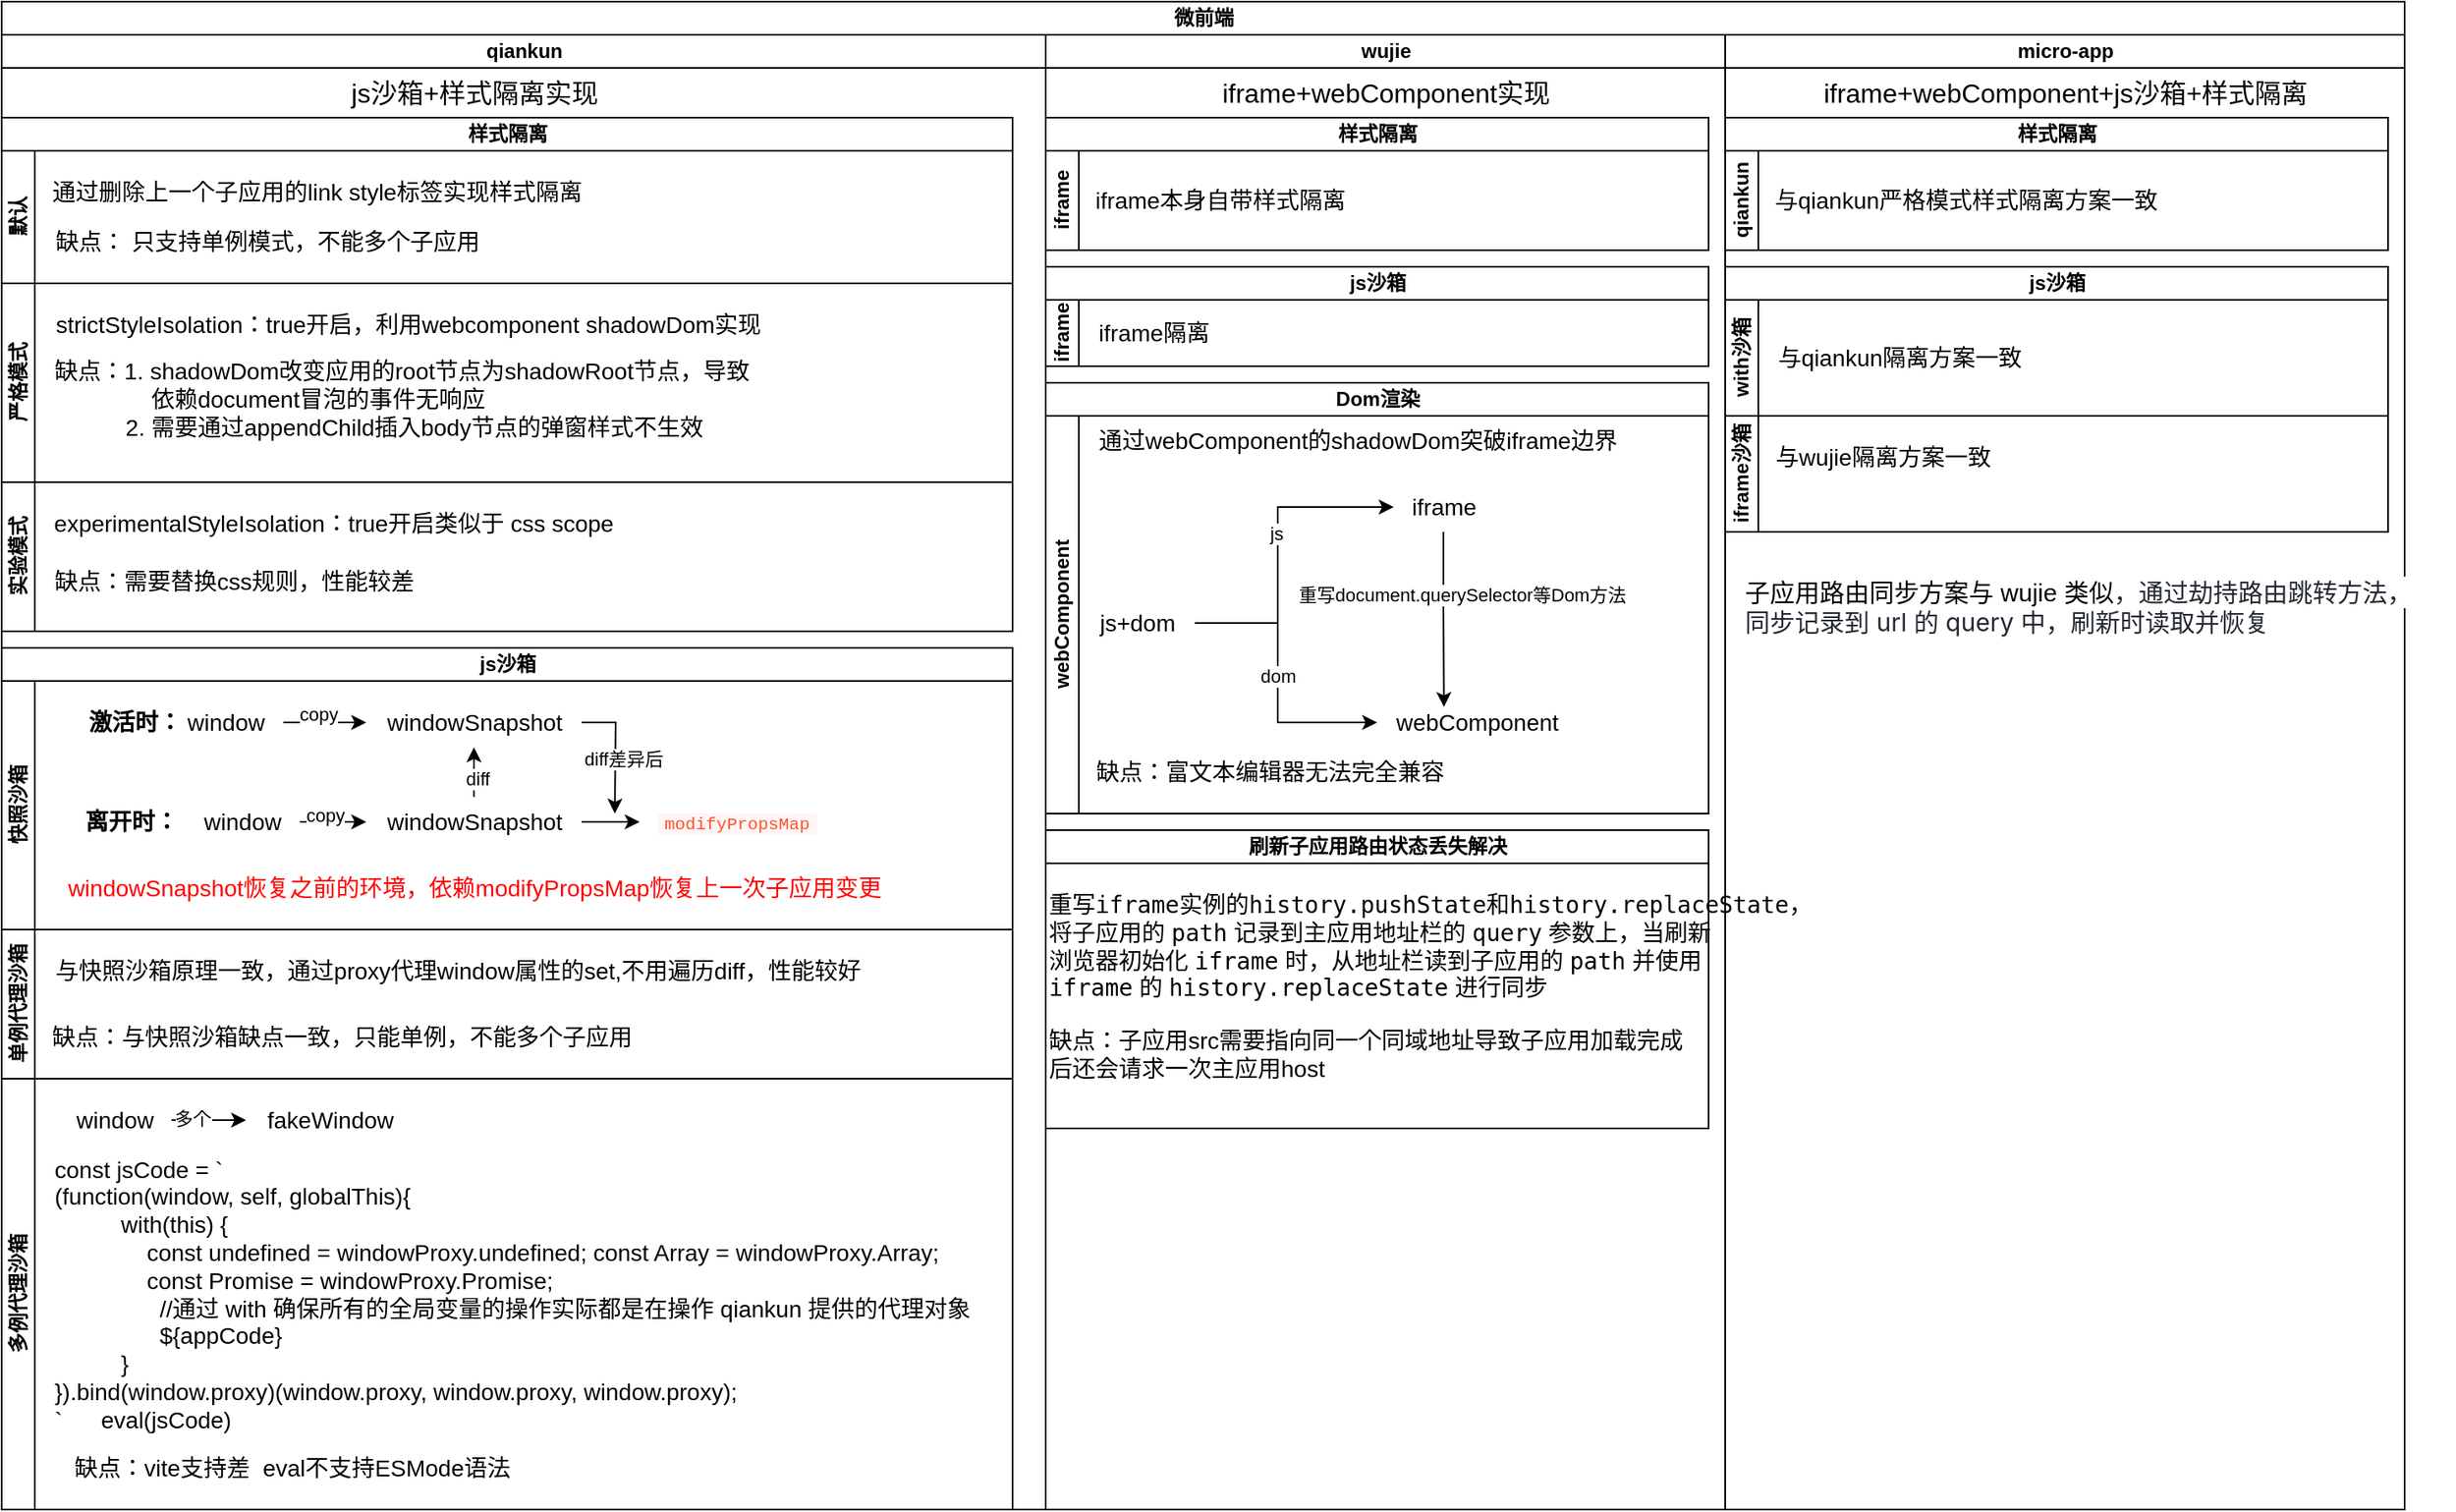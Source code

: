 <mxfile version="22.0.3" type="device">
  <diagram name="第 1 页" id="J6mjYwU12fVmkDpsJyx1">
    <mxGraphModel dx="1927" dy="710" grid="1" gridSize="10" guides="1" tooltips="1" connect="1" arrows="1" fold="1" page="1" pageScale="1" pageWidth="827" pageHeight="1169" math="0" shadow="0">
      <root>
        <mxCell id="0" />
        <mxCell id="1" parent="0" />
        <mxCell id="BgOZ6YaqCLX1gB_HSEzB-5" value="微前端" style="swimlane;childLayout=stackLayout;resizeParent=1;resizeParentMax=0;startSize=20;html=1;movable=1;resizable=1;rotatable=1;deletable=1;editable=1;locked=0;connectable=1;" parent="1" vertex="1">
          <mxGeometry x="-800" y="40" width="1450" height="910" as="geometry" />
        </mxCell>
        <mxCell id="BgOZ6YaqCLX1gB_HSEzB-6" value="qiankun" style="swimlane;startSize=20;html=1;movable=1;resizable=1;rotatable=1;deletable=1;editable=1;locked=0;connectable=1;align=center;" parent="BgOZ6YaqCLX1gB_HSEzB-5" vertex="1">
          <mxGeometry y="20" width="630" height="890" as="geometry">
            <mxRectangle y="20" width="40" height="890" as="alternateBounds" />
          </mxGeometry>
        </mxCell>
        <mxCell id="BgOZ6YaqCLX1gB_HSEzB-10" value="&lt;font style=&quot;font-size: 16px;&quot;&gt;js沙箱+样式隔离实现&lt;/font&gt;" style="text;html=1;align=center;verticalAlign=middle;resizable=0;points=[];autosize=1;" parent="BgOZ6YaqCLX1gB_HSEzB-6" vertex="1">
          <mxGeometry x="200" y="20" width="170" height="30" as="geometry" />
        </mxCell>
        <mxCell id="BgOZ6YaqCLX1gB_HSEzB-27" value="样式隔离" style="swimlane;childLayout=stackLayout;resizeParent=1;resizeParentMax=0;horizontal=1;startSize=20;horizontalStack=0;html=1;" parent="BgOZ6YaqCLX1gB_HSEzB-6" vertex="1">
          <mxGeometry y="50" width="610" height="310" as="geometry">
            <mxRectangle y="60" width="90" height="30" as="alternateBounds" />
          </mxGeometry>
        </mxCell>
        <mxCell id="BgOZ6YaqCLX1gB_HSEzB-28" value="默认" style="swimlane;startSize=20;horizontal=0;html=1;" parent="BgOZ6YaqCLX1gB_HSEzB-27" vertex="1">
          <mxGeometry y="20" width="610" height="80" as="geometry">
            <mxRectangle y="20" width="670" height="30" as="alternateBounds" />
          </mxGeometry>
        </mxCell>
        <mxCell id="BgOZ6YaqCLX1gB_HSEzB-31" value="&lt;font style=&quot;font-size: 14px;&quot;&gt;通过删除上一个子应用的link style标签实现样式隔离&lt;/font&gt;" style="text;html=1;align=center;verticalAlign=middle;resizable=0;points=[];autosize=1;strokeColor=none;fillColor=none;" parent="BgOZ6YaqCLX1gB_HSEzB-28" vertex="1">
          <mxGeometry x="20" y="10" width="340" height="30" as="geometry" />
        </mxCell>
        <mxCell id="BgOZ6YaqCLX1gB_HSEzB-32" value="&lt;font style=&quot;font-size: 14px;&quot;&gt;缺点： 只支持单例模式，不能多个子应用&lt;/font&gt;" style="text;html=1;align=center;verticalAlign=middle;resizable=0;points=[];autosize=1;strokeColor=none;fillColor=none;" parent="BgOZ6YaqCLX1gB_HSEzB-28" vertex="1">
          <mxGeometry x="20" y="40" width="280" height="30" as="geometry" />
        </mxCell>
        <mxCell id="BgOZ6YaqCLX1gB_HSEzB-29" value="严格模式" style="swimlane;startSize=20;horizontal=0;html=1;" parent="BgOZ6YaqCLX1gB_HSEzB-27" vertex="1">
          <mxGeometry y="100" width="610" height="120" as="geometry">
            <mxRectangle y="50" width="670" height="30" as="alternateBounds" />
          </mxGeometry>
        </mxCell>
        <mxCell id="BgOZ6YaqCLX1gB_HSEzB-33" value="&lt;font style=&quot;font-size: 14px;&quot;&gt;strictStyleIsolation：true开启，利用webcomponent shadowDom实现&lt;/font&gt;" style="text;html=1;align=center;verticalAlign=middle;resizable=0;points=[];autosize=1;strokeColor=none;fillColor=none;" parent="BgOZ6YaqCLX1gB_HSEzB-29" vertex="1">
          <mxGeometry x="20" y="10" width="450" height="30" as="geometry" />
        </mxCell>
        <mxCell id="BgOZ6YaqCLX1gB_HSEzB-34" value="&lt;font style=&quot;font-size: 14px;&quot;&gt;缺点：1. shadowDom改变应用的root节点为shadowRoot节点，导致&lt;br&gt;&lt;div style=&quot;&quot;&gt;&lt;span style=&quot;background-color: initial;&quot;&gt;&lt;span style=&quot;white-space: pre;&quot;&gt;&#x9;&lt;/span&gt;&amp;nbsp; &amp;nbsp; &amp;nbsp; &amp;nbsp;依赖document冒泡的事件无响应&lt;/span&gt;&lt;/div&gt;&lt;/font&gt;&lt;div style=&quot;font-size: 14px;&quot;&gt;&lt;span style=&quot;background-color: initial;&quot;&gt;&lt;font style=&quot;font-size: 14px;&quot;&gt;&lt;span style=&quot;white-space: pre;&quot;&gt;&#x9;&lt;/span&gt;&amp;nbsp; &amp;nbsp;2. 需要通过appendChild插入body节点的弹窗样式不生效&lt;/font&gt;&lt;/span&gt;&lt;/div&gt;" style="text;html=1;align=left;verticalAlign=middle;resizable=0;points=[];autosize=1;strokeColor=none;fillColor=none;" parent="BgOZ6YaqCLX1gB_HSEzB-29" vertex="1">
          <mxGeometry x="30" y="40" width="440" height="60" as="geometry" />
        </mxCell>
        <mxCell id="BgOZ6YaqCLX1gB_HSEzB-30" value="实验模式" style="swimlane;startSize=20;horizontal=0;html=1;" parent="BgOZ6YaqCLX1gB_HSEzB-27" vertex="1">
          <mxGeometry y="220" width="610" height="90" as="geometry">
            <mxRectangle y="80" width="670" height="30" as="alternateBounds" />
          </mxGeometry>
        </mxCell>
        <mxCell id="BgOZ6YaqCLX1gB_HSEzB-35" value="&lt;font style=&quot;font-size: 14px;&quot;&gt;experimentalStyleIsolation：true开启类似于 css scope&lt;/font&gt;" style="text;html=1;align=center;verticalAlign=middle;resizable=0;points=[];autosize=1;strokeColor=none;fillColor=none;" parent="BgOZ6YaqCLX1gB_HSEzB-30" vertex="1">
          <mxGeometry x="20" y="10" width="360" height="30" as="geometry" />
        </mxCell>
        <mxCell id="BgOZ6YaqCLX1gB_HSEzB-36" value="&lt;font style=&quot;font-size: 14px;&quot;&gt;缺点：需要替换css规则，性能较差&lt;/font&gt;" style="text;html=1;align=center;verticalAlign=middle;resizable=0;points=[];autosize=1;strokeColor=none;fillColor=none;" parent="BgOZ6YaqCLX1gB_HSEzB-30" vertex="1">
          <mxGeometry x="20" y="45" width="240" height="30" as="geometry" />
        </mxCell>
        <mxCell id="Gj8yI_mgtx7UsbcGv7XO-1" value="js沙箱" style="swimlane;childLayout=stackLayout;resizeParent=1;resizeParentMax=0;horizontal=1;startSize=20;horizontalStack=0;html=1;" vertex="1" parent="BgOZ6YaqCLX1gB_HSEzB-6">
          <mxGeometry y="370" width="610" height="520" as="geometry" />
        </mxCell>
        <mxCell id="Gj8yI_mgtx7UsbcGv7XO-2" value="快照沙箱" style="swimlane;startSize=20;horizontal=0;html=1;" vertex="1" parent="Gj8yI_mgtx7UsbcGv7XO-1">
          <mxGeometry y="20" width="610" height="150" as="geometry" />
        </mxCell>
        <mxCell id="Gj8yI_mgtx7UsbcGv7XO-13" value="" style="group" vertex="1" connectable="0" parent="Gj8yI_mgtx7UsbcGv7XO-2">
          <mxGeometry x="20" y="10" width="330" height="70" as="geometry" />
        </mxCell>
        <mxCell id="Gj8yI_mgtx7UsbcGv7XO-9" value="" style="group" vertex="1" connectable="0" parent="Gj8yI_mgtx7UsbcGv7XO-13">
          <mxGeometry x="80" width="250" height="70" as="geometry" />
        </mxCell>
        <mxCell id="Gj8yI_mgtx7UsbcGv7XO-5" value="&lt;font style=&quot;font-size: 14px;&quot;&gt;window&lt;/font&gt;" style="text;html=1;align=center;verticalAlign=middle;resizable=0;points=[];autosize=1;strokeColor=none;fillColor=none;" vertex="1" parent="Gj8yI_mgtx7UsbcGv7XO-9">
          <mxGeometry width="70" height="30" as="geometry" />
        </mxCell>
        <mxCell id="Gj8yI_mgtx7UsbcGv7XO-38" style="edgeStyle=orthogonalEdgeStyle;rounded=0;orthogonalLoop=1;jettySize=auto;html=1;" edge="1" parent="Gj8yI_mgtx7UsbcGv7XO-9" source="Gj8yI_mgtx7UsbcGv7XO-6">
          <mxGeometry relative="1" as="geometry">
            <mxPoint x="270" y="70" as="targetPoint" />
          </mxGeometry>
        </mxCell>
        <mxCell id="Gj8yI_mgtx7UsbcGv7XO-39" value="diff差异后" style="edgeLabel;html=1;align=center;verticalAlign=middle;resizable=0;points=[];" vertex="1" connectable="0" parent="Gj8yI_mgtx7UsbcGv7XO-38">
          <mxGeometry x="0.116" y="4" relative="1" as="geometry">
            <mxPoint as="offset" />
          </mxGeometry>
        </mxCell>
        <mxCell id="Gj8yI_mgtx7UsbcGv7XO-6" value="&lt;font style=&quot;font-size: 14px;&quot;&gt;windowSnapshot&lt;/font&gt;" style="text;html=1;align=center;verticalAlign=middle;resizable=0;points=[];autosize=1;strokeColor=none;fillColor=none;" vertex="1" parent="Gj8yI_mgtx7UsbcGv7XO-9">
          <mxGeometry x="120" width="130" height="30" as="geometry" />
        </mxCell>
        <mxCell id="Gj8yI_mgtx7UsbcGv7XO-7" value="" style="edgeStyle=orthogonalEdgeStyle;rounded=0;orthogonalLoop=1;jettySize=auto;html=1;" edge="1" parent="Gj8yI_mgtx7UsbcGv7XO-9" source="Gj8yI_mgtx7UsbcGv7XO-5" target="Gj8yI_mgtx7UsbcGv7XO-6">
          <mxGeometry relative="1" as="geometry" />
        </mxCell>
        <mxCell id="Gj8yI_mgtx7UsbcGv7XO-8" value="copy" style="edgeLabel;html=1;align=center;verticalAlign=middle;resizable=0;points=[];" vertex="1" connectable="0" parent="Gj8yI_mgtx7UsbcGv7XO-7">
          <mxGeometry x="-0.183" y="5" relative="1" as="geometry">
            <mxPoint as="offset" />
          </mxGeometry>
        </mxCell>
        <mxCell id="Gj8yI_mgtx7UsbcGv7XO-12" value="&lt;font style=&quot;font-size: 14px;&quot;&gt;&lt;b&gt;激活时：&lt;/b&gt;&lt;/font&gt;" style="text;html=1;align=center;verticalAlign=middle;resizable=0;points=[];autosize=1;strokeColor=none;fillColor=none;" vertex="1" parent="Gj8yI_mgtx7UsbcGv7XO-9">
          <mxGeometry x="-60" width="80" height="30" as="geometry" />
        </mxCell>
        <mxCell id="Gj8yI_mgtx7UsbcGv7XO-26" value="" style="group" vertex="1" connectable="0" parent="Gj8yI_mgtx7UsbcGv7XO-9">
          <mxGeometry x="15" y="60" width="235" height="30" as="geometry" />
        </mxCell>
        <mxCell id="Gj8yI_mgtx7UsbcGv7XO-16" value="&lt;font style=&quot;font-size: 14px;&quot;&gt;window&lt;/font&gt;" style="text;html=1;align=center;verticalAlign=middle;resizable=0;points=[];autosize=1;strokeColor=none;fillColor=none;" vertex="1" parent="Gj8yI_mgtx7UsbcGv7XO-26">
          <mxGeometry x="-5" width="70" height="30" as="geometry" />
        </mxCell>
        <mxCell id="Gj8yI_mgtx7UsbcGv7XO-22" value="&lt;font style=&quot;font-size: 14px;&quot;&gt;windowSnapshot&lt;/font&gt;" style="text;html=1;align=center;verticalAlign=middle;resizable=0;points=[];autosize=1;strokeColor=none;fillColor=none;" vertex="1" parent="Gj8yI_mgtx7UsbcGv7XO-26">
          <mxGeometry x="105" width="130" height="30" as="geometry" />
        </mxCell>
        <mxCell id="Gj8yI_mgtx7UsbcGv7XO-23" value="" style="edgeStyle=orthogonalEdgeStyle;rounded=0;orthogonalLoop=1;jettySize=auto;html=1;" edge="1" parent="Gj8yI_mgtx7UsbcGv7XO-26" source="Gj8yI_mgtx7UsbcGv7XO-16" target="Gj8yI_mgtx7UsbcGv7XO-22">
          <mxGeometry relative="1" as="geometry" />
        </mxCell>
        <mxCell id="Gj8yI_mgtx7UsbcGv7XO-25" value="copy" style="edgeLabel;html=1;align=center;verticalAlign=middle;resizable=0;points=[];" vertex="1" connectable="0" parent="Gj8yI_mgtx7UsbcGv7XO-23">
          <mxGeometry x="-0.283" y="4" relative="1" as="geometry">
            <mxPoint as="offset" />
          </mxGeometry>
        </mxCell>
        <mxCell id="Gj8yI_mgtx7UsbcGv7XO-27" value="" style="edgeStyle=orthogonalEdgeStyle;rounded=0;orthogonalLoop=1;jettySize=auto;html=1;" edge="1" parent="Gj8yI_mgtx7UsbcGv7XO-9" source="Gj8yI_mgtx7UsbcGv7XO-22" target="Gj8yI_mgtx7UsbcGv7XO-6">
          <mxGeometry relative="1" as="geometry" />
        </mxCell>
        <mxCell id="Gj8yI_mgtx7UsbcGv7XO-28" value="diff" style="edgeLabel;html=1;align=center;verticalAlign=middle;resizable=0;points=[];" vertex="1" connectable="0" parent="Gj8yI_mgtx7UsbcGv7XO-27">
          <mxGeometry x="0.24" y="-2" relative="1" as="geometry">
            <mxPoint as="offset" />
          </mxGeometry>
        </mxCell>
        <mxCell id="Gj8yI_mgtx7UsbcGv7XO-14" value="&lt;font style=&quot;font-size: 14px;&quot;&gt;&lt;b&gt;离开时：&lt;/b&gt;&lt;/font&gt;" style="text;html=1;align=center;verticalAlign=middle;resizable=0;points=[];autosize=1;strokeColor=none;fillColor=none;" vertex="1" parent="Gj8yI_mgtx7UsbcGv7XO-13">
          <mxGeometry x="17.5" y="60" width="80" height="30" as="geometry" />
        </mxCell>
        <mxCell id="Gj8yI_mgtx7UsbcGv7XO-29" value="&lt;code style=&quot;font-family: Menlo, Monaco, Consolas, &amp;quot;Courier New&amp;quot;, monospace; font-size: 0.87em; word-break: break-word; border-radius: 2px; overflow-x: auto; background-color: rgb(255, 245, 245); color: rgb(255, 80, 44); padding: 0.065em 0.4em; text-align: left;&quot;&gt;modifyPropsMap&lt;/code&gt;&amp;nbsp;" style="text;html=1;align=center;verticalAlign=middle;resizable=0;points=[];autosize=1;strokeColor=none;fillColor=none;" vertex="1" parent="Gj8yI_mgtx7UsbcGv7XO-2">
          <mxGeometry x="385" y="70" width="120" height="30" as="geometry" />
        </mxCell>
        <mxCell id="Gj8yI_mgtx7UsbcGv7XO-30" value="" style="edgeStyle=orthogonalEdgeStyle;rounded=0;orthogonalLoop=1;jettySize=auto;html=1;" edge="1" parent="Gj8yI_mgtx7UsbcGv7XO-2" source="Gj8yI_mgtx7UsbcGv7XO-22" target="Gj8yI_mgtx7UsbcGv7XO-29">
          <mxGeometry relative="1" as="geometry" />
        </mxCell>
        <mxCell id="Gj8yI_mgtx7UsbcGv7XO-35" value="&lt;font color=&quot;#ff0000&quot; style=&quot;font-size: 14px;&quot;&gt;windowSnapshot恢复之前的环境，依赖modifyPropsMap恢复上一次子应用变更&lt;/font&gt;" style="text;html=1;align=center;verticalAlign=middle;resizable=0;points=[];autosize=1;strokeColor=none;fillColor=none;" vertex="1" parent="Gj8yI_mgtx7UsbcGv7XO-2">
          <mxGeometry x="30" y="110" width="510" height="30" as="geometry" />
        </mxCell>
        <mxCell id="Gj8yI_mgtx7UsbcGv7XO-3" value="单例代理沙箱" style="swimlane;startSize=20;horizontal=0;html=1;" vertex="1" parent="Gj8yI_mgtx7UsbcGv7XO-1">
          <mxGeometry y="170" width="610" height="90" as="geometry" />
        </mxCell>
        <mxCell id="Gj8yI_mgtx7UsbcGv7XO-41" value="&lt;font style=&quot;font-size: 14px;&quot;&gt;缺点：与快照沙箱缺点一致，只能单例，不能多个子应用&lt;/font&gt;" style="text;html=1;align=center;verticalAlign=middle;resizable=0;points=[];autosize=1;strokeColor=none;fillColor=none;" vertex="1" parent="Gj8yI_mgtx7UsbcGv7XO-3">
          <mxGeometry x="20" y="50" width="370" height="30" as="geometry" />
        </mxCell>
        <mxCell id="Gj8yI_mgtx7UsbcGv7XO-40" value="&lt;font style=&quot;font-size: 14px;&quot;&gt;与快照沙箱原理一致，通过proxy代理window属性的set,不用遍历diff，性能较好&lt;/font&gt;" style="text;html=1;align=center;verticalAlign=middle;resizable=0;points=[];autosize=1;strokeColor=none;fillColor=none;" vertex="1" parent="Gj8yI_mgtx7UsbcGv7XO-3">
          <mxGeometry x="20" y="10" width="510" height="30" as="geometry" />
        </mxCell>
        <mxCell id="Gj8yI_mgtx7UsbcGv7XO-4" value="多例代理沙箱" style="swimlane;startSize=20;horizontal=0;html=1;" vertex="1" parent="Gj8yI_mgtx7UsbcGv7XO-1">
          <mxGeometry y="260" width="610" height="260" as="geometry" />
        </mxCell>
        <mxCell id="Gj8yI_mgtx7UsbcGv7XO-49" value="&lt;font style=&quot;font-size: 14px;&quot;&gt;缺点：vite支持差&amp;nbsp; eval不支持ESMode语法&lt;/font&gt;" style="text;html=1;align=center;verticalAlign=middle;resizable=0;points=[];autosize=1;strokeColor=none;fillColor=none;" vertex="1" parent="Gj8yI_mgtx7UsbcGv7XO-4">
          <mxGeometry x="30" y="220" width="290" height="30" as="geometry" />
        </mxCell>
        <mxCell id="Gj8yI_mgtx7UsbcGv7XO-43" value="&lt;font style=&quot;font-size: 14px;&quot;&gt;fakeWindow&lt;/font&gt;" style="text;html=1;align=center;verticalAlign=middle;resizable=0;points=[];autosize=1;strokeColor=none;fillColor=none;" vertex="1" parent="Gj8yI_mgtx7UsbcGv7XO-4">
          <mxGeometry x="147.5" y="10" width="100" height="30" as="geometry" />
        </mxCell>
        <mxCell id="Gj8yI_mgtx7UsbcGv7XO-44" value="" style="edgeStyle=orthogonalEdgeStyle;rounded=0;orthogonalLoop=1;jettySize=auto;html=1;" edge="1" parent="Gj8yI_mgtx7UsbcGv7XO-4" source="Gj8yI_mgtx7UsbcGv7XO-42" target="Gj8yI_mgtx7UsbcGv7XO-43">
          <mxGeometry relative="1" as="geometry" />
        </mxCell>
        <mxCell id="Gj8yI_mgtx7UsbcGv7XO-45" value="多个" style="edgeLabel;html=1;align=center;verticalAlign=middle;resizable=0;points=[];" vertex="1" connectable="0" parent="Gj8yI_mgtx7UsbcGv7XO-44">
          <mxGeometry x="-0.456" y="1" relative="1" as="geometry">
            <mxPoint as="offset" />
          </mxGeometry>
        </mxCell>
        <mxCell id="Gj8yI_mgtx7UsbcGv7XO-42" value="&lt;font style=&quot;font-size: 14px;&quot;&gt;window&lt;/font&gt;" style="text;html=1;align=center;verticalAlign=middle;resizable=0;points=[];autosize=1;strokeColor=none;fillColor=none;" vertex="1" parent="Gj8yI_mgtx7UsbcGv7XO-4">
          <mxGeometry x="32.5" y="10" width="70" height="30" as="geometry" />
        </mxCell>
        <mxCell id="Gj8yI_mgtx7UsbcGv7XO-47" value="&lt;div style=&quot;font-size: 14px;&quot;&gt;&lt;span style=&quot;background-color: initial;&quot;&gt;const jsCode = `&lt;/span&gt;&lt;br&gt;&lt;/div&gt;&lt;div style=&quot;font-size: 14px;&quot;&gt;&lt;div&gt;(function(window, self, globalThis){&lt;/div&gt;&lt;/div&gt;&lt;blockquote style=&quot;margin: 0 0 0 40px; border: none; padding: 0px;&quot;&gt;&lt;div style=&quot;font-size: 14px;&quot;&gt;&lt;div style=&quot;border-color: var(--border-color);&quot;&gt;&lt;font style=&quot;border-color: var(--border-color);&quot;&gt;with(this) {&lt;/font&gt;&lt;/div&gt;&lt;/div&gt;&lt;div style=&quot;font-size: 14px;&quot;&gt;&lt;div style=&quot;border-color: var(--border-color);&quot;&gt;&lt;font style=&quot;border-color: var(--border-color);&quot;&gt;&lt;span style=&quot;border-color: var(--border-color);&quot;&gt;&lt;span style=&quot;border-color: var(--border-color);&quot;&gt;&amp;nbsp;&amp;nbsp;&amp;nbsp;&amp;nbsp;&lt;/span&gt;&lt;/span&gt;const undefined = windowProxy.undefined; const Array = windowProxy.Array;&amp;nbsp;&lt;/font&gt;&lt;/div&gt;&lt;/div&gt;&lt;div style=&quot;font-size: 14px;&quot;&gt;&lt;div style=&quot;border-color: var(--border-color);&quot;&gt;&lt;font style=&quot;border-color: var(--border-color);&quot;&gt;&lt;span style=&quot;border-color: var(--border-color);&quot;&gt;&lt;span style=&quot;border-color: var(--border-color);&quot;&gt;&amp;nbsp;&amp;nbsp;&amp;nbsp;&amp;nbsp;&lt;/span&gt;&lt;/span&gt;const Promise = windowProxy.Promise;&lt;/font&gt;&lt;/div&gt;&lt;/div&gt;&lt;div style=&quot;font-size: 14px;&quot;&gt;&lt;div style=&quot;border-color: var(--border-color);&quot;&gt;&lt;font style=&quot;border-color: var(--border-color);&quot;&gt;&amp;nbsp;&amp;nbsp;&lt;span style=&quot;border-color: var(--border-color);&quot;&gt;&lt;span style=&quot;border-color: var(--border-color);&quot;&gt;&amp;nbsp;&amp;nbsp;&amp;nbsp;&amp;nbsp;&lt;/span&gt;&lt;/span&gt;//通过 with 确保所有的全局变量的操作实际都是在操作 qiankun 提供的代理对象&lt;/font&gt;&lt;/div&gt;&lt;/div&gt;&lt;div style=&quot;font-size: 14px;&quot;&gt;&lt;div style=&quot;border-color: var(--border-color);&quot;&gt;&lt;font style=&quot;border-color: var(--border-color);&quot;&gt;&amp;nbsp;&amp;nbsp;&lt;span style=&quot;border-color: var(--border-color);&quot;&gt;&lt;span style=&quot;border-color: var(--border-color);&quot;&gt;&amp;nbsp;&amp;nbsp;&amp;nbsp;&amp;nbsp;&lt;/span&gt;&lt;/span&gt;${appCode}&lt;/font&gt;&lt;/div&gt;&lt;/div&gt;&lt;div style=&quot;font-size: 14px;&quot;&gt;&lt;div style=&quot;border-color: var(--border-color);&quot;&gt;&lt;font style=&quot;border-color: var(--border-color);&quot;&gt;}&lt;/font&gt;&lt;/div&gt;&lt;/div&gt;&lt;/blockquote&gt;&lt;div style=&quot;font-size: 14px;&quot;&gt;&lt;div&gt;}).bind(window.proxy)(window.proxy, window.proxy, window.proxy);&lt;/div&gt;&lt;div&gt;`&amp;nbsp; &amp;nbsp; &amp;nbsp;&amp;nbsp;&lt;span style=&quot;background-color: initial;&quot;&gt;eval(jsCode)&lt;/span&gt;&lt;/div&gt;&lt;/div&gt;" style="text;html=1;align=left;verticalAlign=middle;resizable=0;points=[];autosize=1;strokeColor=none;fillColor=none;" vertex="1" parent="Gj8yI_mgtx7UsbcGv7XO-4">
          <mxGeometry x="30" y="40" width="580" height="180" as="geometry" />
        </mxCell>
        <mxCell id="BgOZ6YaqCLX1gB_HSEzB-7" value="wujie" style="swimlane;startSize=20;html=1;movable=1;resizable=1;rotatable=1;deletable=1;editable=1;locked=0;connectable=1;" parent="BgOZ6YaqCLX1gB_HSEzB-5" vertex="1">
          <mxGeometry x="630" y="20" width="410" height="890" as="geometry" />
        </mxCell>
        <mxCell id="Gj8yI_mgtx7UsbcGv7XO-50" value="&lt;span style=&quot;font-size: 16px;&quot;&gt;iframe+webComponent实现&lt;/span&gt;" style="text;html=1;align=center;verticalAlign=middle;resizable=0;points=[];autosize=1;strokeColor=none;fillColor=none;" vertex="1" parent="BgOZ6YaqCLX1gB_HSEzB-7">
          <mxGeometry x="95" y="20" width="220" height="30" as="geometry" />
        </mxCell>
        <mxCell id="Gj8yI_mgtx7UsbcGv7XO-56" value="js沙箱" style="swimlane;childLayout=stackLayout;resizeParent=1;resizeParentMax=0;horizontal=1;startSize=20;horizontalStack=0;html=1;" vertex="1" parent="BgOZ6YaqCLX1gB_HSEzB-7">
          <mxGeometry y="140" width="400" height="60" as="geometry" />
        </mxCell>
        <mxCell id="Gj8yI_mgtx7UsbcGv7XO-57" value="iframe" style="swimlane;startSize=20;horizontal=0;html=1;" vertex="1" parent="Gj8yI_mgtx7UsbcGv7XO-56">
          <mxGeometry y="20" width="400" height="40" as="geometry" />
        </mxCell>
        <mxCell id="Gj8yI_mgtx7UsbcGv7XO-58" value="&lt;font style=&quot;font-size: 14px;&quot;&gt;iframe隔离&lt;/font&gt;" style="text;html=1;align=center;verticalAlign=middle;resizable=0;points=[];autosize=1;strokeColor=none;fillColor=none;" vertex="1" parent="Gj8yI_mgtx7UsbcGv7XO-57">
          <mxGeometry x="20" y="5" width="90" height="30" as="geometry" />
        </mxCell>
        <mxCell id="Gj8yI_mgtx7UsbcGv7XO-59" value="Dom渲染" style="swimlane;childLayout=stackLayout;resizeParent=1;resizeParentMax=0;horizontal=1;startSize=20;horizontalStack=0;html=1;" vertex="1" parent="BgOZ6YaqCLX1gB_HSEzB-7">
          <mxGeometry y="210" width="400" height="260" as="geometry">
            <mxRectangle y="240" width="90" height="30" as="alternateBounds" />
          </mxGeometry>
        </mxCell>
        <mxCell id="Gj8yI_mgtx7UsbcGv7XO-60" value="webComponent" style="swimlane;startSize=20;horizontal=0;html=1;" vertex="1" parent="Gj8yI_mgtx7UsbcGv7XO-59">
          <mxGeometry y="20" width="400" height="240" as="geometry">
            <mxRectangle y="20" width="480" height="30" as="alternateBounds" />
          </mxGeometry>
        </mxCell>
        <mxCell id="Gj8yI_mgtx7UsbcGv7XO-61" value="&lt;span style=&quot;font-size: 14px;&quot;&gt;通过webComponent的shadowDom突破iframe边界&amp;nbsp;&lt;/span&gt;" style="text;html=1;align=center;verticalAlign=middle;resizable=0;points=[];autosize=1;strokeColor=none;fillColor=none;" vertex="1" parent="Gj8yI_mgtx7UsbcGv7XO-60">
          <mxGeometry x="20" width="340" height="30" as="geometry" />
        </mxCell>
        <mxCell id="Gj8yI_mgtx7UsbcGv7XO-66" value="" style="edgeStyle=orthogonalEdgeStyle;rounded=0;orthogonalLoop=1;jettySize=auto;html=1;" edge="1" parent="Gj8yI_mgtx7UsbcGv7XO-60" source="Gj8yI_mgtx7UsbcGv7XO-62" target="Gj8yI_mgtx7UsbcGv7XO-64">
          <mxGeometry relative="1" as="geometry">
            <Array as="points">
              <mxPoint x="140" y="125" />
              <mxPoint x="140" y="55" />
            </Array>
          </mxGeometry>
        </mxCell>
        <mxCell id="Gj8yI_mgtx7UsbcGv7XO-74" value="js" style="edgeLabel;html=1;align=center;verticalAlign=middle;resizable=0;points=[];" vertex="1" connectable="0" parent="Gj8yI_mgtx7UsbcGv7XO-66">
          <mxGeometry x="0.102" y="1" relative="1" as="geometry">
            <mxPoint as="offset" />
          </mxGeometry>
        </mxCell>
        <mxCell id="Gj8yI_mgtx7UsbcGv7XO-68" value="" style="edgeStyle=orthogonalEdgeStyle;rounded=0;orthogonalLoop=1;jettySize=auto;html=1;" edge="1" parent="Gj8yI_mgtx7UsbcGv7XO-60" source="Gj8yI_mgtx7UsbcGv7XO-62" target="Gj8yI_mgtx7UsbcGv7XO-67">
          <mxGeometry relative="1" as="geometry">
            <Array as="points">
              <mxPoint x="140" y="125" />
              <mxPoint x="140" y="185" />
            </Array>
          </mxGeometry>
        </mxCell>
        <mxCell id="Gj8yI_mgtx7UsbcGv7XO-73" value="dom" style="edgeLabel;html=1;align=center;verticalAlign=middle;resizable=0;points=[];" vertex="1" connectable="0" parent="Gj8yI_mgtx7UsbcGv7XO-68">
          <mxGeometry x="-0.043" relative="1" as="geometry">
            <mxPoint as="offset" />
          </mxGeometry>
        </mxCell>
        <mxCell id="Gj8yI_mgtx7UsbcGv7XO-62" value="&lt;font style=&quot;font-size: 14px;&quot;&gt;js+dom&lt;/font&gt;" style="text;html=1;align=center;verticalAlign=middle;resizable=0;points=[];autosize=1;strokeColor=none;fillColor=none;" vertex="1" parent="Gj8yI_mgtx7UsbcGv7XO-60">
          <mxGeometry x="20" y="110" width="70" height="30" as="geometry" />
        </mxCell>
        <mxCell id="Gj8yI_mgtx7UsbcGv7XO-64" value="&lt;span style=&quot;font-size: 14px;&quot;&gt;iframe&lt;/span&gt;" style="text;html=1;align=center;verticalAlign=middle;resizable=0;points=[];autosize=1;strokeColor=none;fillColor=none;" vertex="1" parent="Gj8yI_mgtx7UsbcGv7XO-60">
          <mxGeometry x="210" y="40" width="60" height="30" as="geometry" />
        </mxCell>
        <mxCell id="Gj8yI_mgtx7UsbcGv7XO-67" value="&lt;span style=&quot;font-size: 14px;&quot;&gt;webComponent&lt;/span&gt;" style="text;html=1;align=center;verticalAlign=middle;resizable=0;points=[];autosize=1;strokeColor=none;fillColor=none;" vertex="1" parent="Gj8yI_mgtx7UsbcGv7XO-60">
          <mxGeometry x="200" y="170" width="120" height="30" as="geometry" />
        </mxCell>
        <mxCell id="Gj8yI_mgtx7UsbcGv7XO-76" style="edgeStyle=orthogonalEdgeStyle;rounded=0;orthogonalLoop=1;jettySize=auto;html=1;entryX=0.336;entryY=0.189;entryDx=0;entryDy=0;entryPerimeter=0;" edge="1" parent="Gj8yI_mgtx7UsbcGv7XO-60" source="Gj8yI_mgtx7UsbcGv7XO-64" target="Gj8yI_mgtx7UsbcGv7XO-67">
          <mxGeometry relative="1" as="geometry" />
        </mxCell>
        <mxCell id="Gj8yI_mgtx7UsbcGv7XO-77" value="重写document.querySelector等Dom方法" style="edgeLabel;html=1;align=center;verticalAlign=middle;resizable=0;points=[];" vertex="1" connectable="0" parent="Gj8yI_mgtx7UsbcGv7XO-76">
          <mxGeometry x="-0.022" y="-1" relative="1" as="geometry">
            <mxPoint x="11" y="-14" as="offset" />
          </mxGeometry>
        </mxCell>
        <mxCell id="Gj8yI_mgtx7UsbcGv7XO-90" value="&lt;font style=&quot;font-size: 14px;&quot;&gt;缺点：富文本编辑器无法完全兼容&lt;/font&gt;" style="text;html=1;align=center;verticalAlign=middle;resizable=0;points=[];autosize=1;strokeColor=none;fillColor=none;" vertex="1" parent="Gj8yI_mgtx7UsbcGv7XO-60">
          <mxGeometry x="20" y="200" width="230" height="30" as="geometry" />
        </mxCell>
        <mxCell id="Gj8yI_mgtx7UsbcGv7XO-51" value="样式隔离" style="swimlane;childLayout=stackLayout;resizeParent=1;resizeParentMax=0;horizontal=1;startSize=20;horizontalStack=0;html=1;" vertex="1" parent="BgOZ6YaqCLX1gB_HSEzB-7">
          <mxGeometry y="50" width="400" height="80" as="geometry" />
        </mxCell>
        <mxCell id="Gj8yI_mgtx7UsbcGv7XO-52" value="iframe" style="swimlane;startSize=20;horizontal=0;html=1;" vertex="1" parent="Gj8yI_mgtx7UsbcGv7XO-51">
          <mxGeometry y="20" width="400" height="60" as="geometry" />
        </mxCell>
        <mxCell id="Gj8yI_mgtx7UsbcGv7XO-55" value="&lt;font style=&quot;font-size: 14px;&quot;&gt;iframe本身自带样式隔离&lt;/font&gt;" style="text;html=1;align=center;verticalAlign=middle;resizable=0;points=[];autosize=1;strokeColor=none;fillColor=none;" vertex="1" parent="Gj8yI_mgtx7UsbcGv7XO-52">
          <mxGeometry x="20" y="15" width="170" height="30" as="geometry" />
        </mxCell>
        <mxCell id="Gj8yI_mgtx7UsbcGv7XO-83" value="刷新子应用路由状态丢失解决" style="swimlane;startSize=20;html=1;" vertex="1" parent="BgOZ6YaqCLX1gB_HSEzB-7">
          <mxGeometry y="480" width="400" height="180" as="geometry">
            <mxRectangle y="470" width="200" height="30" as="alternateBounds" />
          </mxGeometry>
        </mxCell>
        <mxCell id="Gj8yI_mgtx7UsbcGv7XO-86" value="&lt;div style=&quot;font-size: 14px;&quot;&gt;&lt;font style=&quot;font-size: 14px;&quot;&gt;重写&lt;code style=&quot;&quot;&gt;iframe&lt;/code&gt;实例的&lt;code style=&quot;&quot;&gt;history.pushState&lt;/code&gt;和&lt;/font&gt;&lt;font style=&quot;background-color: initial;&quot;&gt;&lt;code&gt;history.replaceState&lt;/code&gt;，&lt;/font&gt;&lt;/div&gt;&lt;div style=&quot;font-size: 14px;&quot;&gt;&lt;span style=&quot;background-color: initial;&quot;&gt;将子应用的 &lt;/span&gt;&lt;code style=&quot;background-color: initial;&quot;&gt;path&lt;/code&gt;&lt;span style=&quot;background-color: initial;&quot;&gt; 记录到主应用地址栏&lt;/span&gt;&lt;span style=&quot;background-color: initial;&quot;&gt;的 &lt;/span&gt;&lt;code style=&quot;background-color: initial;&quot;&gt;query&lt;/code&gt;&lt;span style=&quot;background-color: initial;&quot;&gt; 参数上，&lt;/span&gt;&lt;span style=&quot;background-color: initial;&quot;&gt;当刷新&lt;/span&gt;&lt;/div&gt;&lt;div style=&quot;font-size: 14px;&quot;&gt;&lt;span style=&quot;background-color: initial;&quot;&gt;浏览器初&lt;/span&gt;&lt;span style=&quot;background-color: initial;&quot;&gt;始化 &lt;/span&gt;&lt;code style=&quot;background-color: initial;&quot;&gt;iframe&lt;/code&gt;&lt;span style=&quot;background-color: initial;&quot;&gt; 时，从地址栏读&lt;/span&gt;&lt;span style=&quot;background-color: initial;&quot;&gt;到子应用的 &lt;/span&gt;&lt;code style=&quot;background-color: initial;&quot;&gt;path&lt;/code&gt;&lt;span style=&quot;background-color: initial;&quot;&gt; 并使用&amp;nbsp;&lt;/span&gt;&lt;/div&gt;&lt;div style=&quot;font-size: 14px;&quot;&gt;&lt;code style=&quot;background-color: initial;&quot;&gt;iframe&lt;/code&gt;&lt;span style=&quot;background-color: initial;&quot;&gt; 的 &lt;/span&gt;&lt;code style=&quot;background-color: initial;&quot;&gt;history.&lt;/code&gt;&lt;code style=&quot;background-color: initial;&quot;&gt;replaceState&lt;/code&gt;&lt;span style=&quot;background-color: initial;&quot;&gt; 进行&lt;/span&gt;&lt;span style=&quot;background-color: initial;&quot;&gt;同步&lt;/span&gt;&lt;/div&gt;" style="text;html=1;align=left;verticalAlign=middle;resizable=0;points=[];autosize=1;strokeColor=none;fillColor=none;" vertex="1" parent="Gj8yI_mgtx7UsbcGv7XO-83">
          <mxGeometry y="30" width="420" height="80" as="geometry" />
        </mxCell>
        <mxCell id="Gj8yI_mgtx7UsbcGv7XO-88" value="&lt;font style=&quot;font-size: 14px;&quot;&gt;缺点：子应用src需要指向同一个同域地址导致子应用加载完成&lt;br&gt;后还会请求一次主应用host&lt;/font&gt;" style="text;html=1;align=left;verticalAlign=middle;resizable=0;points=[];autosize=1;strokeColor=none;fillColor=none;" vertex="1" parent="Gj8yI_mgtx7UsbcGv7XO-83">
          <mxGeometry y="110" width="410" height="50" as="geometry" />
        </mxCell>
        <mxCell id="BgOZ6YaqCLX1gB_HSEzB-8" value="micro-app" style="swimlane;startSize=20;html=1;movable=1;resizable=1;rotatable=1;deletable=1;editable=1;locked=0;connectable=1;" parent="BgOZ6YaqCLX1gB_HSEzB-5" vertex="1">
          <mxGeometry x="1040" y="20" width="410" height="890" as="geometry" />
        </mxCell>
        <mxCell id="Gj8yI_mgtx7UsbcGv7XO-95" value="&lt;font style=&quot;font-size: 16px;&quot;&gt;iframe+webComponent+js沙箱+样式隔离&lt;/font&gt;" style="text;html=1;align=center;verticalAlign=middle;resizable=0;points=[];autosize=1;strokeColor=none;fillColor=none;" vertex="1" parent="BgOZ6YaqCLX1gB_HSEzB-8">
          <mxGeometry x="45" y="20" width="320" height="30" as="geometry" />
        </mxCell>
        <mxCell id="Gj8yI_mgtx7UsbcGv7XO-92" value="样式隔离" style="swimlane;childLayout=stackLayout;resizeParent=1;resizeParentMax=0;horizontal=1;startSize=20;horizontalStack=0;html=1;" vertex="1" parent="BgOZ6YaqCLX1gB_HSEzB-8">
          <mxGeometry y="50" width="400" height="80" as="geometry" />
        </mxCell>
        <mxCell id="Gj8yI_mgtx7UsbcGv7XO-93" value="qiankun" style="swimlane;startSize=20;horizontal=0;html=1;" vertex="1" parent="Gj8yI_mgtx7UsbcGv7XO-92">
          <mxGeometry y="20" width="400" height="60" as="geometry" />
        </mxCell>
        <mxCell id="Gj8yI_mgtx7UsbcGv7XO-94" value="&lt;span style=&quot;font-size: 14px;&quot;&gt;与qiankun严格模式样式隔离方案一致&lt;/span&gt;" style="text;html=1;align=center;verticalAlign=middle;resizable=0;points=[];autosize=1;strokeColor=none;fillColor=none;" vertex="1" parent="Gj8yI_mgtx7UsbcGv7XO-93">
          <mxGeometry x="20" y="15" width="250" height="30" as="geometry" />
        </mxCell>
        <mxCell id="Gj8yI_mgtx7UsbcGv7XO-96" value="js沙箱" style="swimlane;childLayout=stackLayout;resizeParent=1;resizeParentMax=0;horizontal=1;startSize=20;horizontalStack=0;html=1;" vertex="1" parent="BgOZ6YaqCLX1gB_HSEzB-8">
          <mxGeometry y="140" width="400" height="160" as="geometry" />
        </mxCell>
        <mxCell id="Gj8yI_mgtx7UsbcGv7XO-99" value="with沙箱" style="swimlane;startSize=20;horizontal=0;html=1;" vertex="1" parent="Gj8yI_mgtx7UsbcGv7XO-96">
          <mxGeometry y="20" width="400" height="70" as="geometry">
            <mxRectangle y="20" width="400" height="30" as="alternateBounds" />
          </mxGeometry>
        </mxCell>
        <mxCell id="Gj8yI_mgtx7UsbcGv7XO-100" value="&lt;span style=&quot;font-size: 14px;&quot;&gt;与qiankun隔离方案一致&lt;/span&gt;" style="text;html=1;align=center;verticalAlign=middle;resizable=0;points=[];autosize=1;strokeColor=none;fillColor=none;" vertex="1" parent="Gj8yI_mgtx7UsbcGv7XO-99">
          <mxGeometry x="20" y="20" width="170" height="30" as="geometry" />
        </mxCell>
        <mxCell id="Gj8yI_mgtx7UsbcGv7XO-97" value="iframe沙箱" style="swimlane;startSize=20;horizontal=0;html=1;" vertex="1" parent="Gj8yI_mgtx7UsbcGv7XO-96">
          <mxGeometry y="90" width="400" height="70" as="geometry">
            <mxRectangle y="80" width="400" height="30" as="alternateBounds" />
          </mxGeometry>
        </mxCell>
        <mxCell id="Gj8yI_mgtx7UsbcGv7XO-98" value="&lt;span style=&quot;font-size: 14px;&quot;&gt;与wujie隔离方案一致&lt;/span&gt;" style="text;html=1;align=center;verticalAlign=middle;resizable=0;points=[];autosize=1;strokeColor=none;fillColor=none;" vertex="1" parent="Gj8yI_mgtx7UsbcGv7XO-97">
          <mxGeometry x="20" y="10" width="150" height="30" as="geometry" />
        </mxCell>
        <mxCell id="Gj8yI_mgtx7UsbcGv7XO-101" value="&lt;font style=&quot;font-size: 15px;&quot;&gt;子应用路由同步方案与 wujie 类似&lt;span style=&quot;color: rgb(37, 41, 51); font-family: -apple-system, system-ui, &amp;quot;Segoe UI&amp;quot;, Roboto, Ubuntu, Cantarell, &amp;quot;Noto Sans&amp;quot;, sans-serif, BlinkMacSystemFont, &amp;quot;Helvetica Neue&amp;quot;, &amp;quot;PingFang SC&amp;quot;, &amp;quot;Hiragino Sans GB&amp;quot;, &amp;quot;Microsoft YaHei&amp;quot;, Arial; background-color: rgb(255, 255, 255);&quot;&gt;，通过劫持路由跳转方法，&lt;br&gt;同步记录到 url 的 query 中，刷新时读取并恢复&lt;/span&gt;&lt;/font&gt;" style="text;html=1;align=left;verticalAlign=middle;resizable=0;points=[];autosize=1;strokeColor=none;fillColor=none;" vertex="1" parent="BgOZ6YaqCLX1gB_HSEzB-8">
          <mxGeometry x="10" y="320" width="430" height="50" as="geometry" />
        </mxCell>
      </root>
    </mxGraphModel>
  </diagram>
</mxfile>
